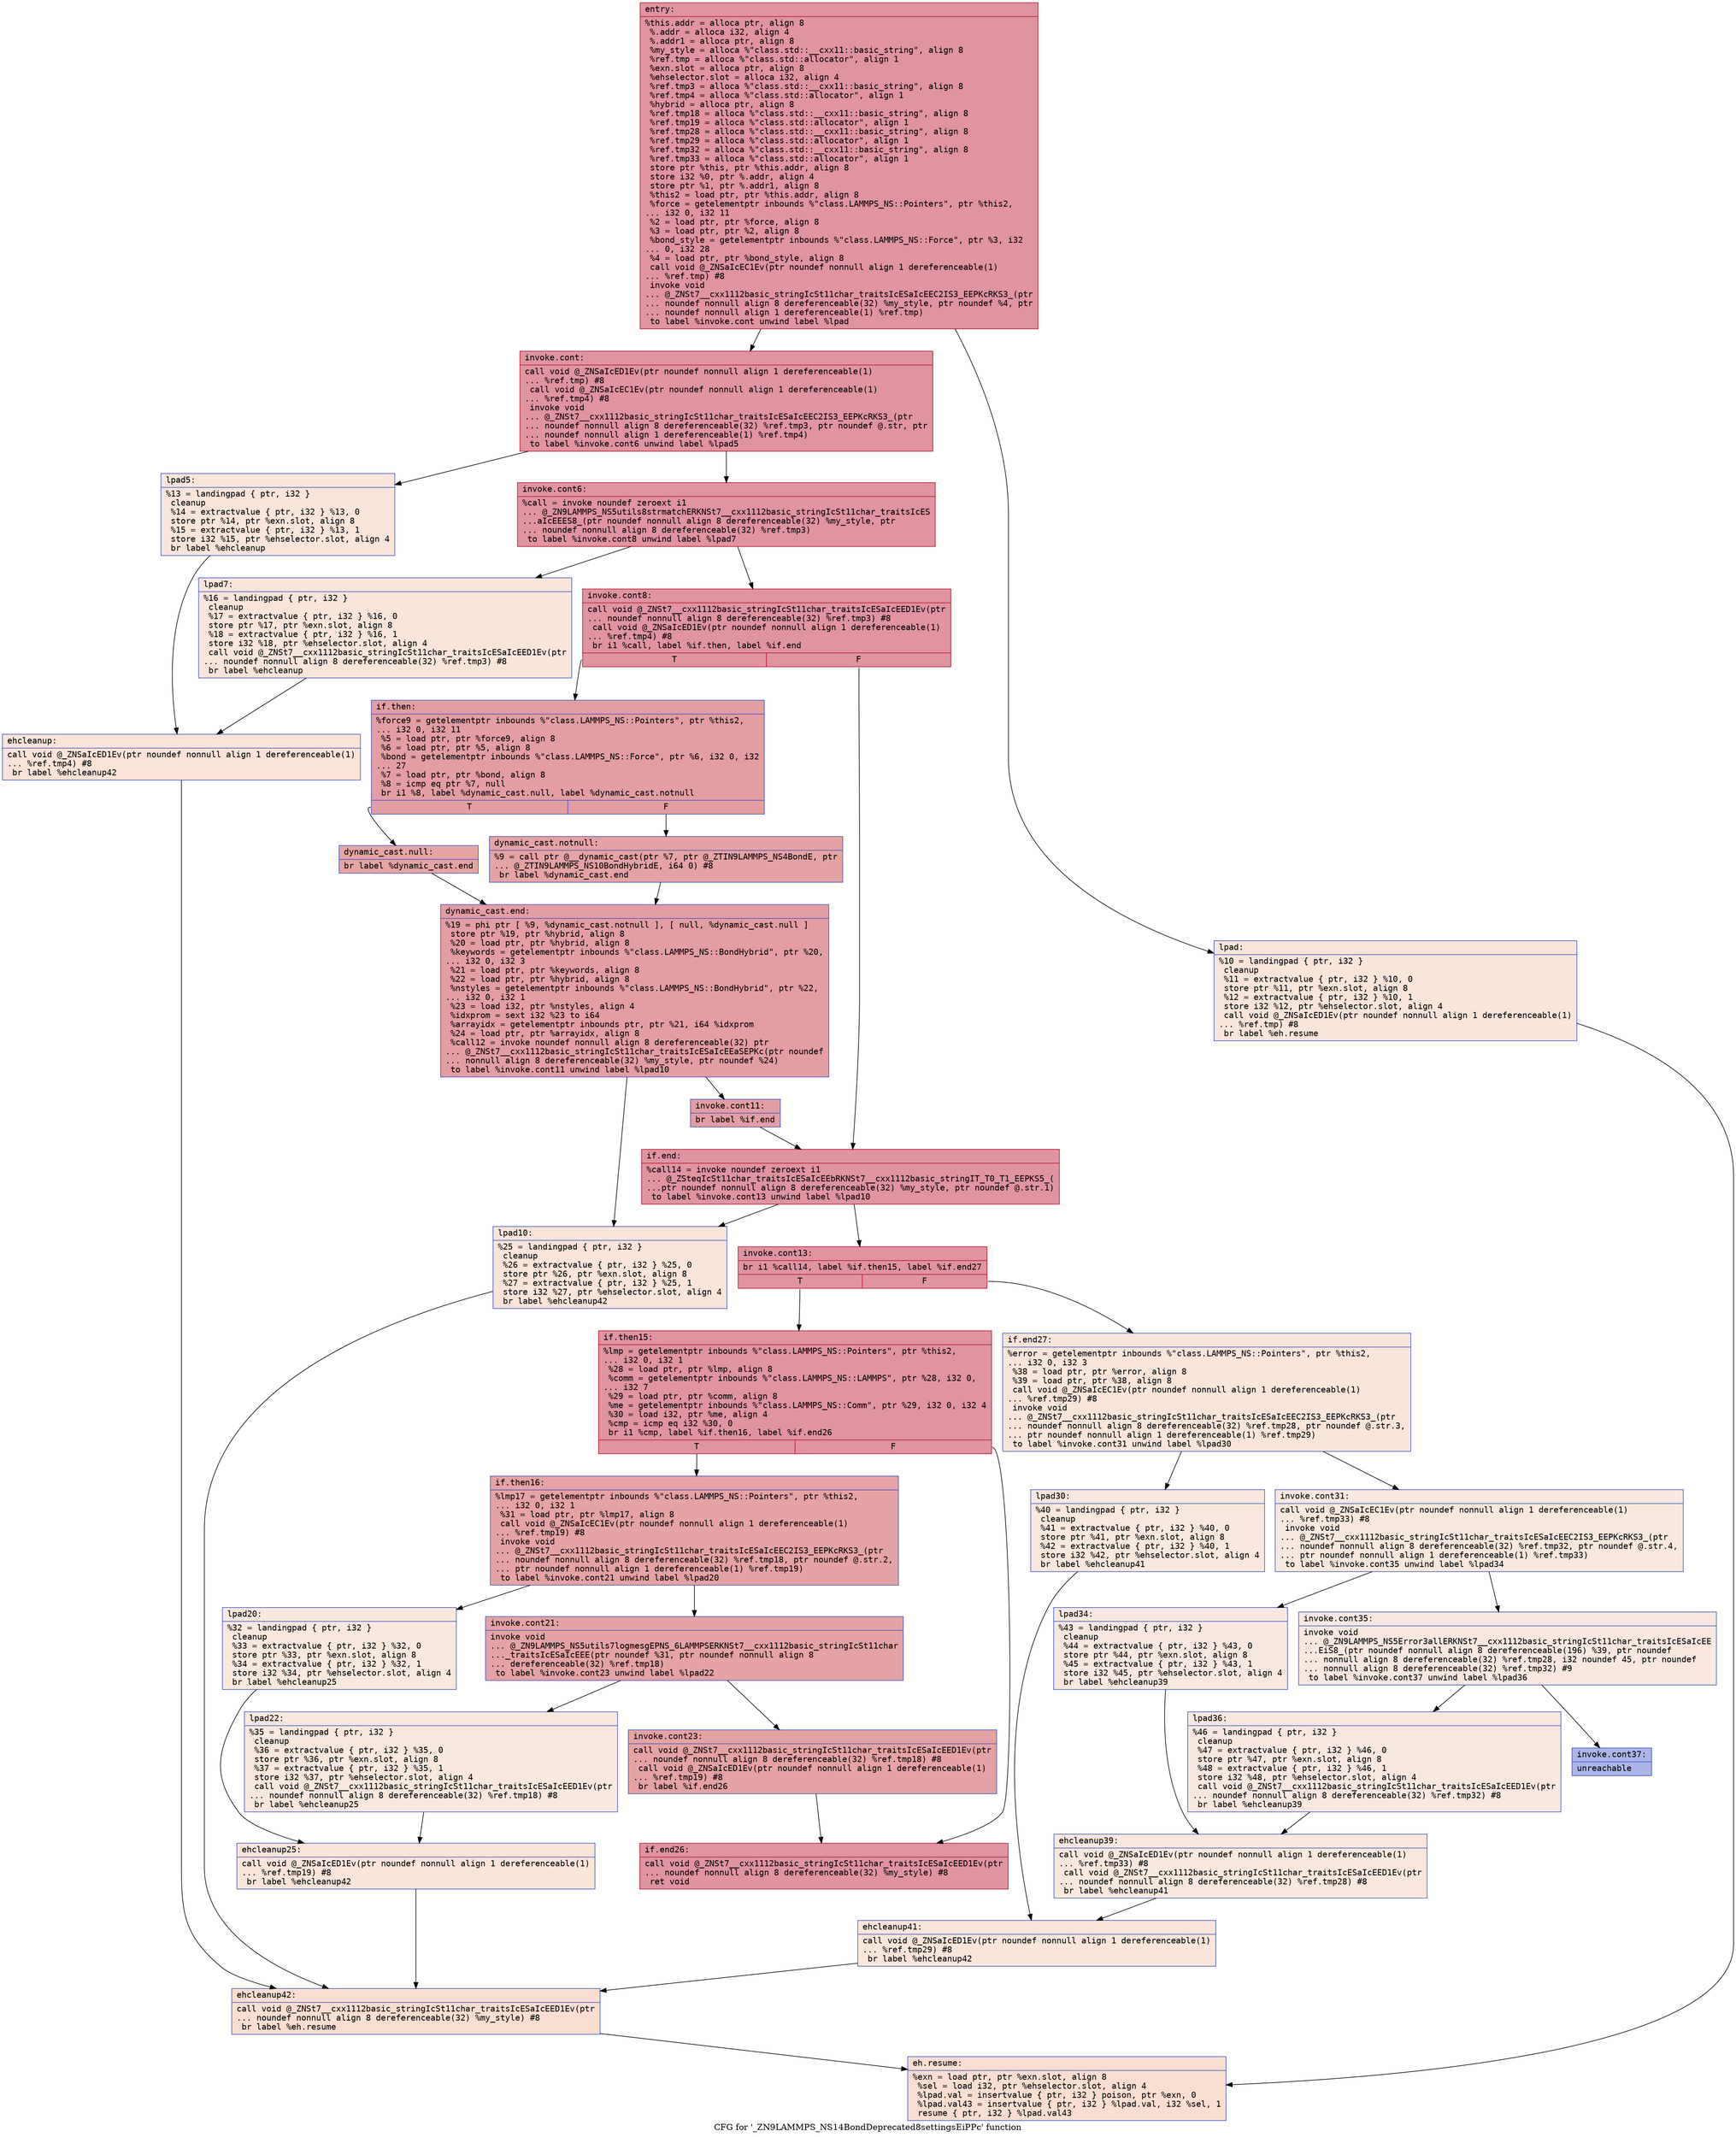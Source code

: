 digraph "CFG for '_ZN9LAMMPS_NS14BondDeprecated8settingsEiPPc' function" {
	label="CFG for '_ZN9LAMMPS_NS14BondDeprecated8settingsEiPPc' function";

	Node0x55ae99f48230 [shape=record,color="#b70d28ff", style=filled, fillcolor="#b70d2870" fontname="Courier",label="{entry:\l|  %this.addr = alloca ptr, align 8\l  %.addr = alloca i32, align 4\l  %.addr1 = alloca ptr, align 8\l  %my_style = alloca %\"class.std::__cxx11::basic_string\", align 8\l  %ref.tmp = alloca %\"class.std::allocator\", align 1\l  %exn.slot = alloca ptr, align 8\l  %ehselector.slot = alloca i32, align 4\l  %ref.tmp3 = alloca %\"class.std::__cxx11::basic_string\", align 8\l  %ref.tmp4 = alloca %\"class.std::allocator\", align 1\l  %hybrid = alloca ptr, align 8\l  %ref.tmp18 = alloca %\"class.std::__cxx11::basic_string\", align 8\l  %ref.tmp19 = alloca %\"class.std::allocator\", align 1\l  %ref.tmp28 = alloca %\"class.std::__cxx11::basic_string\", align 8\l  %ref.tmp29 = alloca %\"class.std::allocator\", align 1\l  %ref.tmp32 = alloca %\"class.std::__cxx11::basic_string\", align 8\l  %ref.tmp33 = alloca %\"class.std::allocator\", align 1\l  store ptr %this, ptr %this.addr, align 8\l  store i32 %0, ptr %.addr, align 4\l  store ptr %1, ptr %.addr1, align 8\l  %this2 = load ptr, ptr %this.addr, align 8\l  %force = getelementptr inbounds %\"class.LAMMPS_NS::Pointers\", ptr %this2,\l... i32 0, i32 11\l  %2 = load ptr, ptr %force, align 8\l  %3 = load ptr, ptr %2, align 8\l  %bond_style = getelementptr inbounds %\"class.LAMMPS_NS::Force\", ptr %3, i32\l... 0, i32 28\l  %4 = load ptr, ptr %bond_style, align 8\l  call void @_ZNSaIcEC1Ev(ptr noundef nonnull align 1 dereferenceable(1)\l... %ref.tmp) #8\l  invoke void\l... @_ZNSt7__cxx1112basic_stringIcSt11char_traitsIcESaIcEEC2IS3_EEPKcRKS3_(ptr\l... noundef nonnull align 8 dereferenceable(32) %my_style, ptr noundef %4, ptr\l... noundef nonnull align 1 dereferenceable(1) %ref.tmp)\l          to label %invoke.cont unwind label %lpad\l}"];
	Node0x55ae99f48230 -> Node0x55ae99f49f70[tooltip="entry -> invoke.cont\nProbability 100.00%" ];
	Node0x55ae99f48230 -> Node0x55ae99f4a050[tooltip="entry -> lpad\nProbability 0.00%" ];
	Node0x55ae99f49f70 [shape=record,color="#b70d28ff", style=filled, fillcolor="#b70d2870" fontname="Courier",label="{invoke.cont:\l|  call void @_ZNSaIcED1Ev(ptr noundef nonnull align 1 dereferenceable(1)\l... %ref.tmp) #8\l  call void @_ZNSaIcEC1Ev(ptr noundef nonnull align 1 dereferenceable(1)\l... %ref.tmp4) #8\l  invoke void\l... @_ZNSt7__cxx1112basic_stringIcSt11char_traitsIcESaIcEEC2IS3_EEPKcRKS3_(ptr\l... noundef nonnull align 8 dereferenceable(32) %ref.tmp3, ptr noundef @.str, ptr\l... noundef nonnull align 1 dereferenceable(1) %ref.tmp4)\l          to label %invoke.cont6 unwind label %lpad5\l}"];
	Node0x55ae99f49f70 -> Node0x55ae99f4a570[tooltip="invoke.cont -> invoke.cont6\nProbability 100.00%" ];
	Node0x55ae99f49f70 -> Node0x55ae99f4a620[tooltip="invoke.cont -> lpad5\nProbability 0.00%" ];
	Node0x55ae99f4a570 [shape=record,color="#b70d28ff", style=filled, fillcolor="#b70d2870" fontname="Courier",label="{invoke.cont6:\l|  %call = invoke noundef zeroext i1\l... @_ZN9LAMMPS_NS5utils8strmatchERKNSt7__cxx1112basic_stringIcSt11char_traitsIcES\l...aIcEEES8_(ptr noundef nonnull align 8 dereferenceable(32) %my_style, ptr\l... noundef nonnull align 8 dereferenceable(32) %ref.tmp3)\l          to label %invoke.cont8 unwind label %lpad7\l}"];
	Node0x55ae99f4a570 -> Node0x55ae99f4a520[tooltip="invoke.cont6 -> invoke.cont8\nProbability 100.00%" ];
	Node0x55ae99f4a570 -> Node0x55ae99f4ab10[tooltip="invoke.cont6 -> lpad7\nProbability 0.00%" ];
	Node0x55ae99f4a520 [shape=record,color="#b70d28ff", style=filled, fillcolor="#b70d2870" fontname="Courier",label="{invoke.cont8:\l|  call void @_ZNSt7__cxx1112basic_stringIcSt11char_traitsIcESaIcEED1Ev(ptr\l... noundef nonnull align 8 dereferenceable(32) %ref.tmp3) #8\l  call void @_ZNSaIcED1Ev(ptr noundef nonnull align 1 dereferenceable(1)\l... %ref.tmp4) #8\l  br i1 %call, label %if.then, label %if.end\l|{<s0>T|<s1>F}}"];
	Node0x55ae99f4a520:s0 -> Node0x55ae99f4b1b0[tooltip="invoke.cont8 -> if.then\nProbability 50.00%" ];
	Node0x55ae99f4a520:s1 -> Node0x55ae99f4b200[tooltip="invoke.cont8 -> if.end\nProbability 50.00%" ];
	Node0x55ae99f4b1b0 [shape=record,color="#3d50c3ff", style=filled, fillcolor="#be242e70" fontname="Courier",label="{if.then:\l|  %force9 = getelementptr inbounds %\"class.LAMMPS_NS::Pointers\", ptr %this2,\l... i32 0, i32 11\l  %5 = load ptr, ptr %force9, align 8\l  %6 = load ptr, ptr %5, align 8\l  %bond = getelementptr inbounds %\"class.LAMMPS_NS::Force\", ptr %6, i32 0, i32\l... 27\l  %7 = load ptr, ptr %bond, align 8\l  %8 = icmp eq ptr %7, null\l  br i1 %8, label %dynamic_cast.null, label %dynamic_cast.notnull\l|{<s0>T|<s1>F}}"];
	Node0x55ae99f4b1b0:s0 -> Node0x55ae99f4b7b0[tooltip="if.then -> dynamic_cast.null\nProbability 37.50%" ];
	Node0x55ae99f4b1b0:s1 -> Node0x55ae99f4b850[tooltip="if.then -> dynamic_cast.notnull\nProbability 62.50%" ];
	Node0x55ae99f4b850 [shape=record,color="#3d50c3ff", style=filled, fillcolor="#c32e3170" fontname="Courier",label="{dynamic_cast.notnull:\l|  %9 = call ptr @__dynamic_cast(ptr %7, ptr @_ZTIN9LAMMPS_NS4BondE, ptr\l... @_ZTIN9LAMMPS_NS10BondHybridE, i64 0) #8\l  br label %dynamic_cast.end\l}"];
	Node0x55ae99f4b850 -> Node0x55ae99f4bc70[tooltip="dynamic_cast.notnull -> dynamic_cast.end\nProbability 100.00%" ];
	Node0x55ae99f4a050 [shape=record,color="#3d50c3ff", style=filled, fillcolor="#f4c5ad70" fontname="Courier",label="{lpad:\l|  %10 = landingpad \{ ptr, i32 \}\l          cleanup\l  %11 = extractvalue \{ ptr, i32 \} %10, 0\l  store ptr %11, ptr %exn.slot, align 8\l  %12 = extractvalue \{ ptr, i32 \} %10, 1\l  store i32 %12, ptr %ehselector.slot, align 4\l  call void @_ZNSaIcED1Ev(ptr noundef nonnull align 1 dereferenceable(1)\l... %ref.tmp) #8\l  br label %eh.resume\l}"];
	Node0x55ae99f4a050 -> Node0x55ae99f4c960[tooltip="lpad -> eh.resume\nProbability 100.00%" ];
	Node0x55ae99f4a620 [shape=record,color="#3d50c3ff", style=filled, fillcolor="#f4c5ad70" fontname="Courier",label="{lpad5:\l|  %13 = landingpad \{ ptr, i32 \}\l          cleanup\l  %14 = extractvalue \{ ptr, i32 \} %13, 0\l  store ptr %14, ptr %exn.slot, align 8\l  %15 = extractvalue \{ ptr, i32 \} %13, 1\l  store i32 %15, ptr %ehselector.slot, align 4\l  br label %ehcleanup\l}"];
	Node0x55ae99f4a620 -> Node0x55ae99f4cce0[tooltip="lpad5 -> ehcleanup\nProbability 100.00%" ];
	Node0x55ae99f4ab10 [shape=record,color="#3d50c3ff", style=filled, fillcolor="#f4c5ad70" fontname="Courier",label="{lpad7:\l|  %16 = landingpad \{ ptr, i32 \}\l          cleanup\l  %17 = extractvalue \{ ptr, i32 \} %16, 0\l  store ptr %17, ptr %exn.slot, align 8\l  %18 = extractvalue \{ ptr, i32 \} %16, 1\l  store i32 %18, ptr %ehselector.slot, align 4\l  call void @_ZNSt7__cxx1112basic_stringIcSt11char_traitsIcESaIcEED1Ev(ptr\l... noundef nonnull align 8 dereferenceable(32) %ref.tmp3) #8\l  br label %ehcleanup\l}"];
	Node0x55ae99f4ab10 -> Node0x55ae99f4cce0[tooltip="lpad7 -> ehcleanup\nProbability 100.00%" ];
	Node0x55ae99f4cce0 [shape=record,color="#3d50c3ff", style=filled, fillcolor="#f6bfa670" fontname="Courier",label="{ehcleanup:\l|  call void @_ZNSaIcED1Ev(ptr noundef nonnull align 1 dereferenceable(1)\l... %ref.tmp4) #8\l  br label %ehcleanup42\l}"];
	Node0x55ae99f4cce0 -> Node0x55ae99f4d360[tooltip="ehcleanup -> ehcleanup42\nProbability 100.00%" ];
	Node0x55ae99f4b7b0 [shape=record,color="#3d50c3ff", style=filled, fillcolor="#c5333470" fontname="Courier",label="{dynamic_cast.null:\l|  br label %dynamic_cast.end\l}"];
	Node0x55ae99f4b7b0 -> Node0x55ae99f4bc70[tooltip="dynamic_cast.null -> dynamic_cast.end\nProbability 100.00%" ];
	Node0x55ae99f4bc70 [shape=record,color="#3d50c3ff", style=filled, fillcolor="#be242e70" fontname="Courier",label="{dynamic_cast.end:\l|  %19 = phi ptr [ %9, %dynamic_cast.notnull ], [ null, %dynamic_cast.null ]\l  store ptr %19, ptr %hybrid, align 8\l  %20 = load ptr, ptr %hybrid, align 8\l  %keywords = getelementptr inbounds %\"class.LAMMPS_NS::BondHybrid\", ptr %20,\l... i32 0, i32 3\l  %21 = load ptr, ptr %keywords, align 8\l  %22 = load ptr, ptr %hybrid, align 8\l  %nstyles = getelementptr inbounds %\"class.LAMMPS_NS::BondHybrid\", ptr %22,\l... i32 0, i32 1\l  %23 = load i32, ptr %nstyles, align 4\l  %idxprom = sext i32 %23 to i64\l  %arrayidx = getelementptr inbounds ptr, ptr %21, i64 %idxprom\l  %24 = load ptr, ptr %arrayidx, align 8\l  %call12 = invoke noundef nonnull align 8 dereferenceable(32) ptr\l... @_ZNSt7__cxx1112basic_stringIcSt11char_traitsIcESaIcEEaSEPKc(ptr noundef\l... nonnull align 8 dereferenceable(32) %my_style, ptr noundef %24)\l          to label %invoke.cont11 unwind label %lpad10\l}"];
	Node0x55ae99f4bc70 -> Node0x55ae99f4db50[tooltip="dynamic_cast.end -> invoke.cont11\nProbability 100.00%" ];
	Node0x55ae99f4bc70 -> Node0x55ae99f4dc30[tooltip="dynamic_cast.end -> lpad10\nProbability 0.00%" ];
	Node0x55ae99f4db50 [shape=record,color="#3d50c3ff", style=filled, fillcolor="#be242e70" fontname="Courier",label="{invoke.cont11:\l|  br label %if.end\l}"];
	Node0x55ae99f4db50 -> Node0x55ae99f4b200[tooltip="invoke.cont11 -> if.end\nProbability 100.00%" ];
	Node0x55ae99f4dc30 [shape=record,color="#3d50c3ff", style=filled, fillcolor="#f5c1a970" fontname="Courier",label="{lpad10:\l|  %25 = landingpad \{ ptr, i32 \}\l          cleanup\l  %26 = extractvalue \{ ptr, i32 \} %25, 0\l  store ptr %26, ptr %exn.slot, align 8\l  %27 = extractvalue \{ ptr, i32 \} %25, 1\l  store i32 %27, ptr %ehselector.slot, align 4\l  br label %ehcleanup42\l}"];
	Node0x55ae99f4dc30 -> Node0x55ae99f4d360[tooltip="lpad10 -> ehcleanup42\nProbability 100.00%" ];
	Node0x55ae99f4b200 [shape=record,color="#b70d28ff", style=filled, fillcolor="#b70d2870" fontname="Courier",label="{if.end:\l|  %call14 = invoke noundef zeroext i1\l... @_ZSteqIcSt11char_traitsIcESaIcEEbRKNSt7__cxx1112basic_stringIT_T0_T1_EEPKS5_(\l...ptr noundef nonnull align 8 dereferenceable(32) %my_style, ptr noundef @.str.1)\l          to label %invoke.cont13 unwind label %lpad10\l}"];
	Node0x55ae99f4b200 -> Node0x55ae99f4db00[tooltip="if.end -> invoke.cont13\nProbability 100.00%" ];
	Node0x55ae99f4b200 -> Node0x55ae99f4dc30[tooltip="if.end -> lpad10\nProbability 0.00%" ];
	Node0x55ae99f4db00 [shape=record,color="#b70d28ff", style=filled, fillcolor="#b70d2870" fontname="Courier",label="{invoke.cont13:\l|  br i1 %call14, label %if.then15, label %if.end27\l|{<s0>T|<s1>F}}"];
	Node0x55ae99f4db00:s0 -> Node0x55ae99f4f5c0[tooltip="invoke.cont13 -> if.then15\nProbability 100.00%" ];
	Node0x55ae99f4db00:s1 -> Node0x55ae99f4f640[tooltip="invoke.cont13 -> if.end27\nProbability 0.00%" ];
	Node0x55ae99f4f5c0 [shape=record,color="#b70d28ff", style=filled, fillcolor="#b70d2870" fontname="Courier",label="{if.then15:\l|  %lmp = getelementptr inbounds %\"class.LAMMPS_NS::Pointers\", ptr %this2,\l... i32 0, i32 1\l  %28 = load ptr, ptr %lmp, align 8\l  %comm = getelementptr inbounds %\"class.LAMMPS_NS::LAMMPS\", ptr %28, i32 0,\l... i32 7\l  %29 = load ptr, ptr %comm, align 8\l  %me = getelementptr inbounds %\"class.LAMMPS_NS::Comm\", ptr %29, i32 0, i32 4\l  %30 = load i32, ptr %me, align 4\l  %cmp = icmp eq i32 %30, 0\l  br i1 %cmp, label %if.then16, label %if.end26\l|{<s0>T|<s1>F}}"];
	Node0x55ae99f4f5c0:s0 -> Node0x55ae99f502a0[tooltip="if.then15 -> if.then16\nProbability 37.50%" ];
	Node0x55ae99f4f5c0:s1 -> Node0x55ae99f50320[tooltip="if.then15 -> if.end26\nProbability 62.50%" ];
	Node0x55ae99f502a0 [shape=record,color="#3d50c3ff", style=filled, fillcolor="#c32e3170" fontname="Courier",label="{if.then16:\l|  %lmp17 = getelementptr inbounds %\"class.LAMMPS_NS::Pointers\", ptr %this2,\l... i32 0, i32 1\l  %31 = load ptr, ptr %lmp17, align 8\l  call void @_ZNSaIcEC1Ev(ptr noundef nonnull align 1 dereferenceable(1)\l... %ref.tmp19) #8\l  invoke void\l... @_ZNSt7__cxx1112basic_stringIcSt11char_traitsIcESaIcEEC2IS3_EEPKcRKS3_(ptr\l... noundef nonnull align 8 dereferenceable(32) %ref.tmp18, ptr noundef @.str.2,\l... ptr noundef nonnull align 1 dereferenceable(1) %ref.tmp19)\l          to label %invoke.cont21 unwind label %lpad20\l}"];
	Node0x55ae99f502a0 -> Node0x55ae99f50790[tooltip="if.then16 -> invoke.cont21\nProbability 100.00%" ];
	Node0x55ae99f502a0 -> Node0x55ae99f50810[tooltip="if.then16 -> lpad20\nProbability 0.00%" ];
	Node0x55ae99f50790 [shape=record,color="#3d50c3ff", style=filled, fillcolor="#c32e3170" fontname="Courier",label="{invoke.cont21:\l|  invoke void\l... @_ZN9LAMMPS_NS5utils7logmesgEPNS_6LAMMPSERKNSt7__cxx1112basic_stringIcSt11char\l..._traitsIcESaIcEEE(ptr noundef %31, ptr noundef nonnull align 8\l... dereferenceable(32) %ref.tmp18)\l          to label %invoke.cont23 unwind label %lpad22\l}"];
	Node0x55ae99f50790 -> Node0x55ae99f50740[tooltip="invoke.cont21 -> invoke.cont23\nProbability 100.00%" ];
	Node0x55ae99f50790 -> Node0x55ae99f50b10[tooltip="invoke.cont21 -> lpad22\nProbability 0.00%" ];
	Node0x55ae99f50740 [shape=record,color="#3d50c3ff", style=filled, fillcolor="#c32e3170" fontname="Courier",label="{invoke.cont23:\l|  call void @_ZNSt7__cxx1112basic_stringIcSt11char_traitsIcESaIcEED1Ev(ptr\l... noundef nonnull align 8 dereferenceable(32) %ref.tmp18) #8\l  call void @_ZNSaIcED1Ev(ptr noundef nonnull align 1 dereferenceable(1)\l... %ref.tmp19) #8\l  br label %if.end26\l}"];
	Node0x55ae99f50740 -> Node0x55ae99f50320[tooltip="invoke.cont23 -> if.end26\nProbability 100.00%" ];
	Node0x55ae99f50810 [shape=record,color="#3d50c3ff", style=filled, fillcolor="#f2cab570" fontname="Courier",label="{lpad20:\l|  %32 = landingpad \{ ptr, i32 \}\l          cleanup\l  %33 = extractvalue \{ ptr, i32 \} %32, 0\l  store ptr %33, ptr %exn.slot, align 8\l  %34 = extractvalue \{ ptr, i32 \} %32, 1\l  store i32 %34, ptr %ehselector.slot, align 4\l  br label %ehcleanup25\l}"];
	Node0x55ae99f50810 -> Node0x55ae99f51310[tooltip="lpad20 -> ehcleanup25\nProbability 100.00%" ];
	Node0x55ae99f50b10 [shape=record,color="#3d50c3ff", style=filled, fillcolor="#f2cab570" fontname="Courier",label="{lpad22:\l|  %35 = landingpad \{ ptr, i32 \}\l          cleanup\l  %36 = extractvalue \{ ptr, i32 \} %35, 0\l  store ptr %36, ptr %exn.slot, align 8\l  %37 = extractvalue \{ ptr, i32 \} %35, 1\l  store i32 %37, ptr %ehselector.slot, align 4\l  call void @_ZNSt7__cxx1112basic_stringIcSt11char_traitsIcESaIcEED1Ev(ptr\l... noundef nonnull align 8 dereferenceable(32) %ref.tmp18) #8\l  br label %ehcleanup25\l}"];
	Node0x55ae99f50b10 -> Node0x55ae99f51310[tooltip="lpad22 -> ehcleanup25\nProbability 100.00%" ];
	Node0x55ae99f51310 [shape=record,color="#3d50c3ff", style=filled, fillcolor="#f4c5ad70" fontname="Courier",label="{ehcleanup25:\l|  call void @_ZNSaIcED1Ev(ptr noundef nonnull align 1 dereferenceable(1)\l... %ref.tmp19) #8\l  br label %ehcleanup42\l}"];
	Node0x55ae99f51310 -> Node0x55ae99f4d360[tooltip="ehcleanup25 -> ehcleanup42\nProbability 100.00%" ];
	Node0x55ae99f50320 [shape=record,color="#b70d28ff", style=filled, fillcolor="#b70d2870" fontname="Courier",label="{if.end26:\l|  call void @_ZNSt7__cxx1112basic_stringIcSt11char_traitsIcESaIcEED1Ev(ptr\l... noundef nonnull align 8 dereferenceable(32) %my_style) #8\l  ret void\l}"];
	Node0x55ae99f4f640 [shape=record,color="#3d50c3ff", style=filled, fillcolor="#f4c5ad70" fontname="Courier",label="{if.end27:\l|  %error = getelementptr inbounds %\"class.LAMMPS_NS::Pointers\", ptr %this2,\l... i32 0, i32 3\l  %38 = load ptr, ptr %error, align 8\l  %39 = load ptr, ptr %38, align 8\l  call void @_ZNSaIcEC1Ev(ptr noundef nonnull align 1 dereferenceable(1)\l... %ref.tmp29) #8\l  invoke void\l... @_ZNSt7__cxx1112basic_stringIcSt11char_traitsIcESaIcEEC2IS3_EEPKcRKS3_(ptr\l... noundef nonnull align 8 dereferenceable(32) %ref.tmp28, ptr noundef @.str.3,\l... ptr noundef nonnull align 1 dereferenceable(1) %ref.tmp29)\l          to label %invoke.cont31 unwind label %lpad30\l}"];
	Node0x55ae99f4f640 -> Node0x55ae99f51e40[tooltip="if.end27 -> invoke.cont31\nProbability 50.00%" ];
	Node0x55ae99f4f640 -> Node0x55ae99f51e90[tooltip="if.end27 -> lpad30\nProbability 50.00%" ];
	Node0x55ae99f51e40 [shape=record,color="#3d50c3ff", style=filled, fillcolor="#f2cab570" fontname="Courier",label="{invoke.cont31:\l|  call void @_ZNSaIcEC1Ev(ptr noundef nonnull align 1 dereferenceable(1)\l... %ref.tmp33) #8\l  invoke void\l... @_ZNSt7__cxx1112basic_stringIcSt11char_traitsIcESaIcEEC2IS3_EEPKcRKS3_(ptr\l... noundef nonnull align 8 dereferenceable(32) %ref.tmp32, ptr noundef @.str.4,\l... ptr noundef nonnull align 1 dereferenceable(1) %ref.tmp33)\l          to label %invoke.cont35 unwind label %lpad34\l}"];
	Node0x55ae99f51e40 -> Node0x55ae99f521b0[tooltip="invoke.cont31 -> invoke.cont35\nProbability 50.00%" ];
	Node0x55ae99f51e40 -> Node0x55ae99f52200[tooltip="invoke.cont31 -> lpad34\nProbability 50.00%" ];
	Node0x55ae99f521b0 [shape=record,color="#3d50c3ff", style=filled, fillcolor="#f1ccb870" fontname="Courier",label="{invoke.cont35:\l|  invoke void\l... @_ZN9LAMMPS_NS5Error3allERKNSt7__cxx1112basic_stringIcSt11char_traitsIcESaIcEE\l...EiS8_(ptr noundef nonnull align 8 dereferenceable(196) %39, ptr noundef\l... nonnull align 8 dereferenceable(32) %ref.tmp28, i32 noundef 45, ptr noundef\l... nonnull align 8 dereferenceable(32) %ref.tmp32) #9\l          to label %invoke.cont37 unwind label %lpad36\l}"];
	Node0x55ae99f521b0 -> Node0x55ae99f52160[tooltip="invoke.cont35 -> invoke.cont37\nProbability 0.00%" ];
	Node0x55ae99f521b0 -> Node0x55ae99f52520[tooltip="invoke.cont35 -> lpad36\nProbability 100.00%" ];
	Node0x55ae99f52160 [shape=record,color="#3d50c3ff", style=filled, fillcolor="#4358cb70" fontname="Courier",label="{invoke.cont37:\l|  unreachable\l}"];
	Node0x55ae99f51e90 [shape=record,color="#3d50c3ff", style=filled, fillcolor="#f2cab570" fontname="Courier",label="{lpad30:\l|  %40 = landingpad \{ ptr, i32 \}\l          cleanup\l  %41 = extractvalue \{ ptr, i32 \} %40, 0\l  store ptr %41, ptr %exn.slot, align 8\l  %42 = extractvalue \{ ptr, i32 \} %40, 1\l  store i32 %42, ptr %ehselector.slot, align 4\l  br label %ehcleanup41\l}"];
	Node0x55ae99f51e90 -> Node0x55ae99f52bc0[tooltip="lpad30 -> ehcleanup41\nProbability 100.00%" ];
	Node0x55ae99f52200 [shape=record,color="#3d50c3ff", style=filled, fillcolor="#f1ccb870" fontname="Courier",label="{lpad34:\l|  %43 = landingpad \{ ptr, i32 \}\l          cleanup\l  %44 = extractvalue \{ ptr, i32 \} %43, 0\l  store ptr %44, ptr %exn.slot, align 8\l  %45 = extractvalue \{ ptr, i32 \} %43, 1\l  store i32 %45, ptr %ehselector.slot, align 4\l  br label %ehcleanup39\l}"];
	Node0x55ae99f52200 -> Node0x55ae99f52f10[tooltip="lpad34 -> ehcleanup39\nProbability 100.00%" ];
	Node0x55ae99f52520 [shape=record,color="#3d50c3ff", style=filled, fillcolor="#f1ccb870" fontname="Courier",label="{lpad36:\l|  %46 = landingpad \{ ptr, i32 \}\l          cleanup\l  %47 = extractvalue \{ ptr, i32 \} %46, 0\l  store ptr %47, ptr %exn.slot, align 8\l  %48 = extractvalue \{ ptr, i32 \} %46, 1\l  store i32 %48, ptr %ehselector.slot, align 4\l  call void @_ZNSt7__cxx1112basic_stringIcSt11char_traitsIcESaIcEED1Ev(ptr\l... noundef nonnull align 8 dereferenceable(32) %ref.tmp32) #8\l  br label %ehcleanup39\l}"];
	Node0x55ae99f52520 -> Node0x55ae99f52f10[tooltip="lpad36 -> ehcleanup39\nProbability 100.00%" ];
	Node0x55ae99f52f10 [shape=record,color="#3d50c3ff", style=filled, fillcolor="#f2cab570" fontname="Courier",label="{ehcleanup39:\l|  call void @_ZNSaIcED1Ev(ptr noundef nonnull align 1 dereferenceable(1)\l... %ref.tmp33) #8\l  call void @_ZNSt7__cxx1112basic_stringIcSt11char_traitsIcESaIcEED1Ev(ptr\l... noundef nonnull align 8 dereferenceable(32) %ref.tmp28) #8\l  br label %ehcleanup41\l}"];
	Node0x55ae99f52f10 -> Node0x55ae99f52bc0[tooltip="ehcleanup39 -> ehcleanup41\nProbability 100.00%" ];
	Node0x55ae99f52bc0 [shape=record,color="#3d50c3ff", style=filled, fillcolor="#f4c5ad70" fontname="Courier",label="{ehcleanup41:\l|  call void @_ZNSaIcED1Ev(ptr noundef nonnull align 1 dereferenceable(1)\l... %ref.tmp29) #8\l  br label %ehcleanup42\l}"];
	Node0x55ae99f52bc0 -> Node0x55ae99f4d360[tooltip="ehcleanup41 -> ehcleanup42\nProbability 100.00%" ];
	Node0x55ae99f4d360 [shape=record,color="#3d50c3ff", style=filled, fillcolor="#f7b59970" fontname="Courier",label="{ehcleanup42:\l|  call void @_ZNSt7__cxx1112basic_stringIcSt11char_traitsIcESaIcEED1Ev(ptr\l... noundef nonnull align 8 dereferenceable(32) %my_style) #8\l  br label %eh.resume\l}"];
	Node0x55ae99f4d360 -> Node0x55ae99f4c960[tooltip="ehcleanup42 -> eh.resume\nProbability 100.00%" ];
	Node0x55ae99f4c960 [shape=record,color="#3d50c3ff", style=filled, fillcolor="#f7b59970" fontname="Courier",label="{eh.resume:\l|  %exn = load ptr, ptr %exn.slot, align 8\l  %sel = load i32, ptr %ehselector.slot, align 4\l  %lpad.val = insertvalue \{ ptr, i32 \} poison, ptr %exn, 0\l  %lpad.val43 = insertvalue \{ ptr, i32 \} %lpad.val, i32 %sel, 1\l  resume \{ ptr, i32 \} %lpad.val43\l}"];
}
